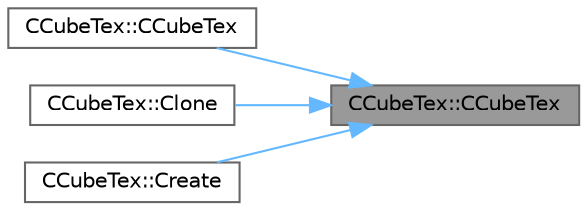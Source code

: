digraph "CCubeTex::CCubeTex"
{
 // LATEX_PDF_SIZE
  bgcolor="transparent";
  edge [fontname=Helvetica,fontsize=10,labelfontname=Helvetica,labelfontsize=10];
  node [fontname=Helvetica,fontsize=10,shape=box,height=0.2,width=0.4];
  rankdir="RL";
  Node1 [id="Node000001",label="CCubeTex::CCubeTex",height=0.2,width=0.4,color="gray40", fillcolor="grey60", style="filled", fontcolor="black",tooltip=" "];
  Node1 -> Node2 [id="edge4_Node000001_Node000002",dir="back",color="steelblue1",style="solid",tooltip=" "];
  Node2 [id="Node000002",label="CCubeTex::CCubeTex",height=0.2,width=0.4,color="grey40", fillcolor="white", style="filled",URL="$class_c_cube_tex.html#a83318ad0f63d3b1a34d97ad31694e131",tooltip=" "];
  Node1 -> Node3 [id="edge5_Node000001_Node000003",dir="back",color="steelblue1",style="solid",tooltip=" "];
  Node3 [id="Node000003",label="CCubeTex::Clone",height=0.2,width=0.4,color="grey40", fillcolor="white", style="filled",URL="$class_c_cube_tex.html#a9007c2a2ff6d6e1133b69212803f4018",tooltip=" "];
  Node1 -> Node4 [id="edge6_Node000001_Node000004",dir="back",color="steelblue1",style="solid",tooltip=" "];
  Node4 [id="Node000004",label="CCubeTex::Create",height=0.2,width=0.4,color="grey40", fillcolor="white", style="filled",URL="$class_c_cube_tex.html#ab51a54e381a5d5aa64b764be1391b802",tooltip=" "];
}

